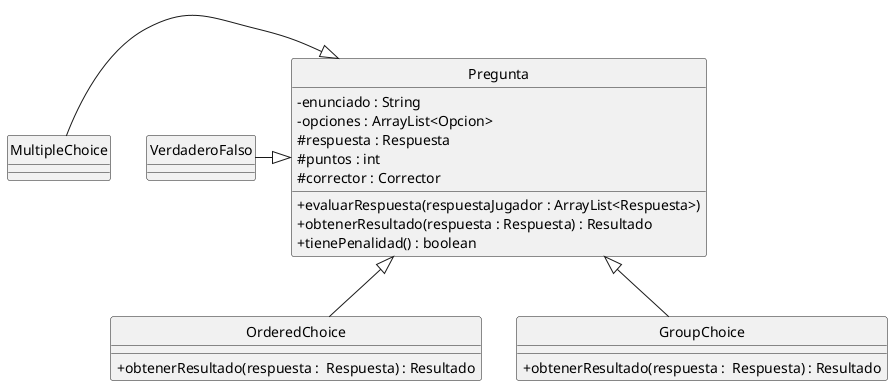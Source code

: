 @startuml AlgoHoot
hide circle
class Pregunta{
    - enunciado : String
    - opciones : ArrayList<Opcion>
    # respuesta : Respuesta
    # puntos : int
    # corrector : Corrector
    + evaluarRespuesta(respuestaJugador : ArrayList<Respuesta>)
    + obtenerResultado(respuesta : Respuesta) : Resultado
    + tienePenalidad() : boolean
}
class OrderedChoice{
    + obtenerResultado(respuesta :  Respuesta) : Resultado
}
class GroupChoice{
    + obtenerResultado(respuesta :  Respuesta) : Resultado
}
Pregunta <|-- OrderedChoice
Pregunta <|-- GroupChoice
Pregunta <|-left- VerdaderoFalso
Pregunta <|-left- MultipleChoice





skinparam classAttributeIconSize 0

@enduml